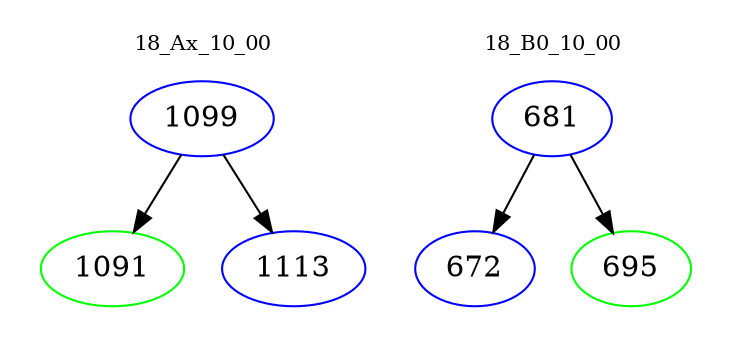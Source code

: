digraph{
subgraph cluster_0 {
color = white
label = "18_Ax_10_00";
fontsize=10;
T0_1099 [label="1099", color="blue"]
T0_1099 -> T0_1091 [color="black"]
T0_1091 [label="1091", color="green"]
T0_1099 -> T0_1113 [color="black"]
T0_1113 [label="1113", color="blue"]
}
subgraph cluster_1 {
color = white
label = "18_B0_10_00";
fontsize=10;
T1_681 [label="681", color="blue"]
T1_681 -> T1_672 [color="black"]
T1_672 [label="672", color="blue"]
T1_681 -> T1_695 [color="black"]
T1_695 [label="695", color="green"]
}
}
